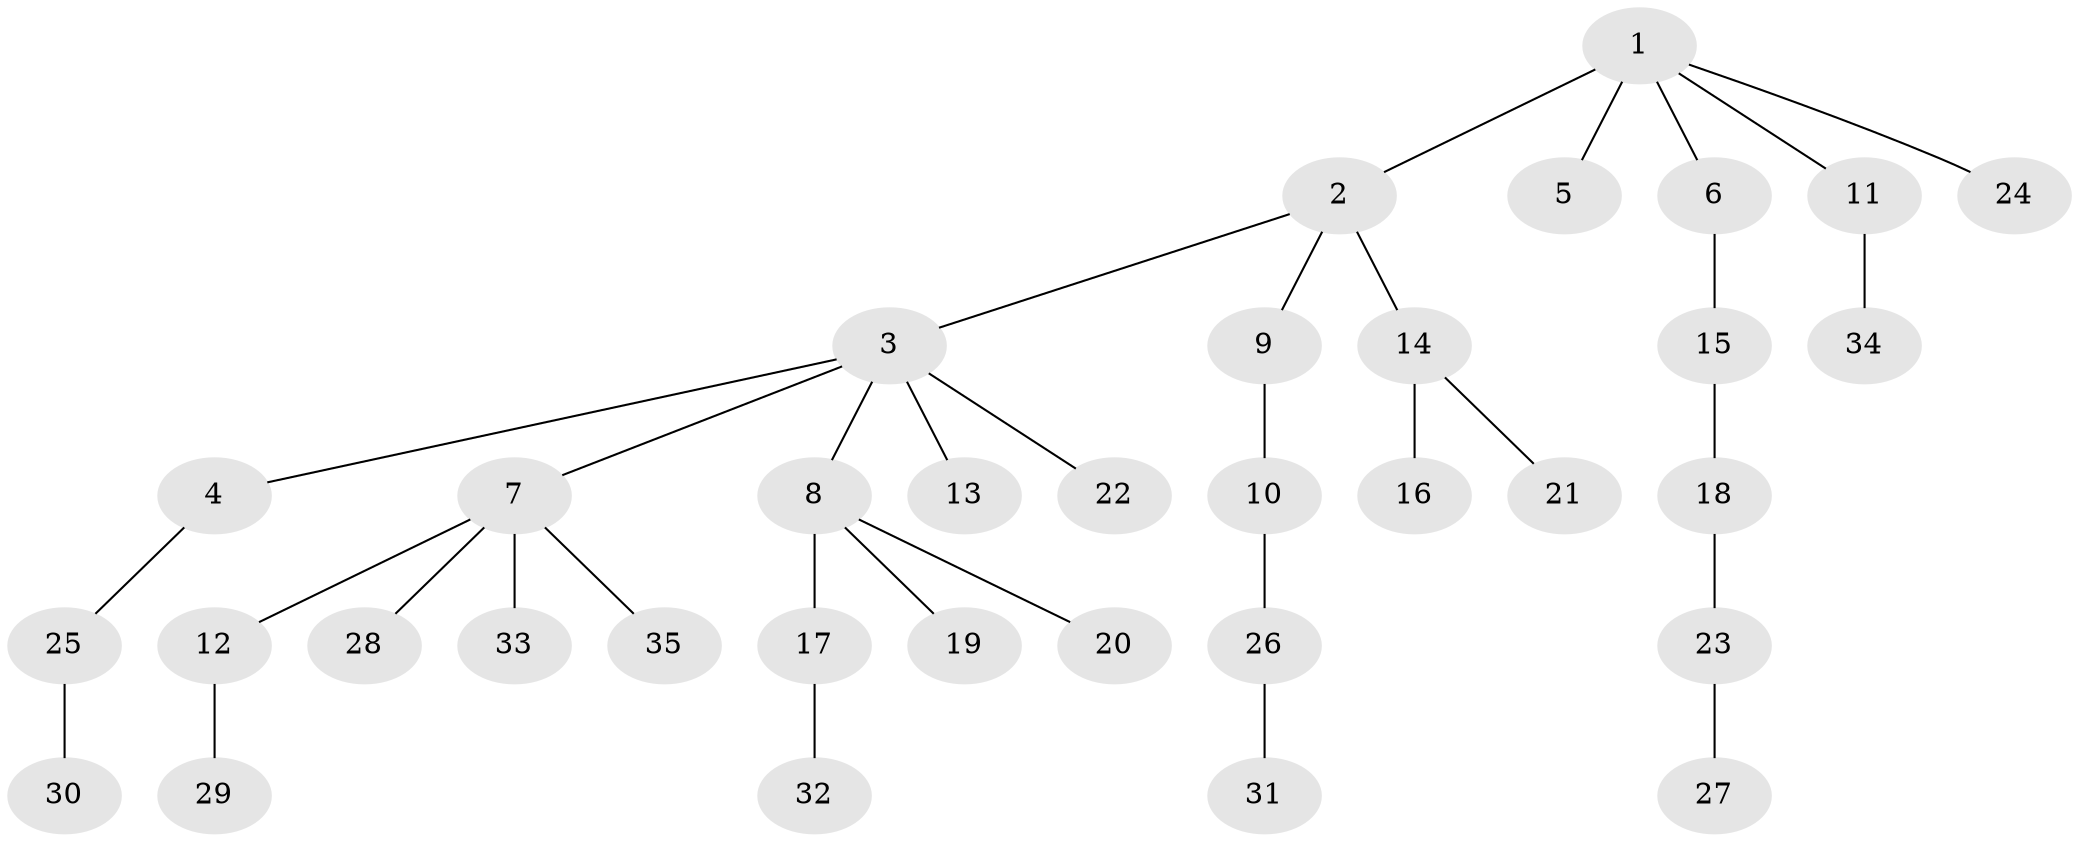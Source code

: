 // original degree distribution, {6: 0.02857142857142857, 5: 0.04285714285714286, 7: 0.014285714285714285, 3: 0.12857142857142856, 4: 0.04285714285714286, 1: 0.5571428571428572, 2: 0.18571428571428572}
// Generated by graph-tools (version 1.1) at 2025/36/03/09/25 02:36:32]
// undirected, 35 vertices, 34 edges
graph export_dot {
graph [start="1"]
  node [color=gray90,style=filled];
  1;
  2;
  3;
  4;
  5;
  6;
  7;
  8;
  9;
  10;
  11;
  12;
  13;
  14;
  15;
  16;
  17;
  18;
  19;
  20;
  21;
  22;
  23;
  24;
  25;
  26;
  27;
  28;
  29;
  30;
  31;
  32;
  33;
  34;
  35;
  1 -- 2 [weight=1.0];
  1 -- 5 [weight=2.0];
  1 -- 6 [weight=1.0];
  1 -- 11 [weight=1.0];
  1 -- 24 [weight=1.0];
  2 -- 3 [weight=1.0];
  2 -- 9 [weight=1.0];
  2 -- 14 [weight=1.0];
  3 -- 4 [weight=1.0];
  3 -- 7 [weight=1.0];
  3 -- 8 [weight=1.0];
  3 -- 13 [weight=1.0];
  3 -- 22 [weight=1.0];
  4 -- 25 [weight=1.0];
  6 -- 15 [weight=1.0];
  7 -- 12 [weight=1.0];
  7 -- 28 [weight=1.0];
  7 -- 33 [weight=1.0];
  7 -- 35 [weight=1.0];
  8 -- 17 [weight=1.0];
  8 -- 19 [weight=1.0];
  8 -- 20 [weight=1.0];
  9 -- 10 [weight=1.0];
  10 -- 26 [weight=1.0];
  11 -- 34 [weight=1.0];
  12 -- 29 [weight=1.0];
  14 -- 16 [weight=1.0];
  14 -- 21 [weight=1.0];
  15 -- 18 [weight=2.0];
  17 -- 32 [weight=1.0];
  18 -- 23 [weight=1.0];
  23 -- 27 [weight=1.0];
  25 -- 30 [weight=1.0];
  26 -- 31 [weight=1.0];
}
